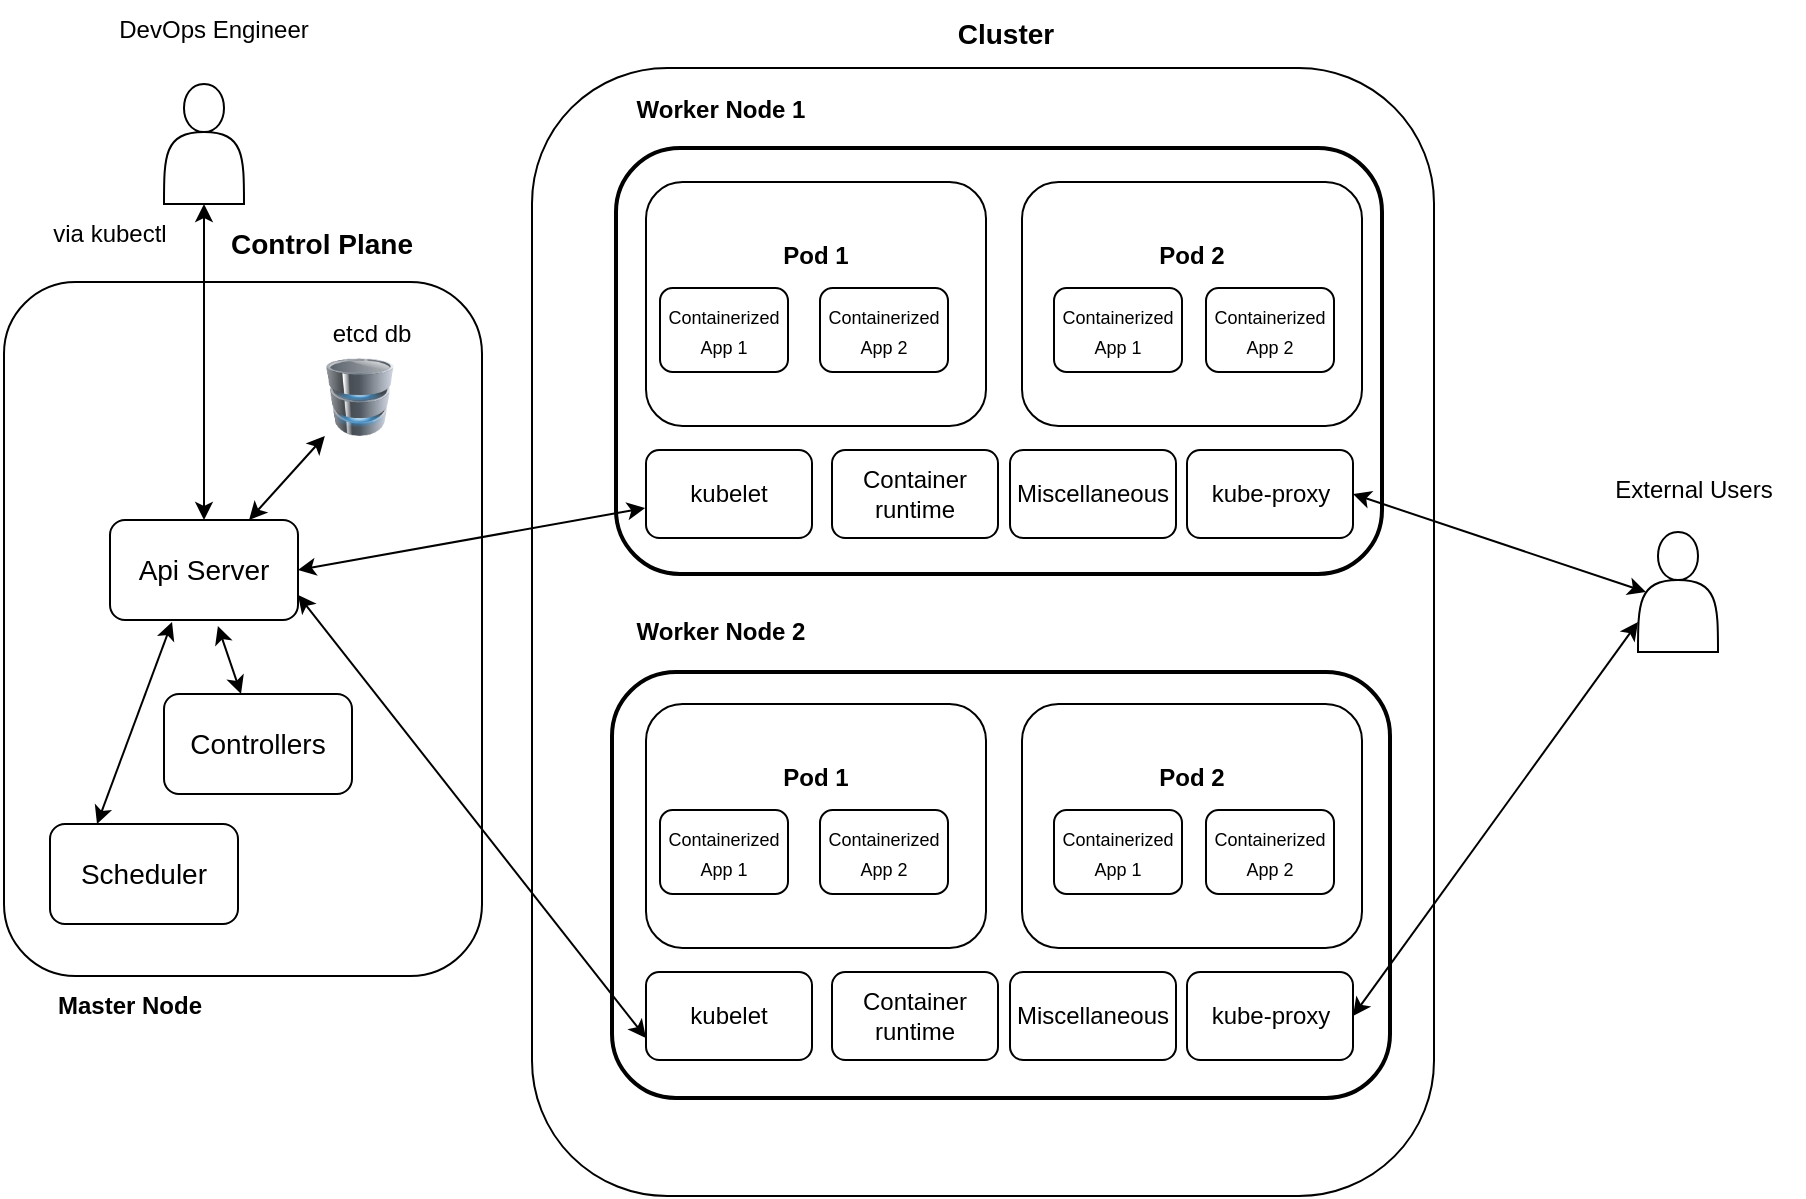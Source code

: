 <mxfile version="20.8.20" type="github">
  <diagram name="Page-1" id="udBJM-X7W0BlwFVBB_-y">
    <mxGraphModel dx="1434" dy="796" grid="0" gridSize="10" guides="1" tooltips="1" connect="1" arrows="1" fold="1" page="1" pageScale="1" pageWidth="1654" pageHeight="1169" math="0" shadow="0">
      <root>
        <mxCell id="0" />
        <mxCell id="1" parent="0" />
        <mxCell id="DTQv2m_cvqpgpinM3lIj-1" value="&lt;b&gt;Pod 1&lt;/b&gt;" style="rounded=1;whiteSpace=wrap;html=1;spacingBottom=48;" vertex="1" parent="1">
          <mxGeometry x="638" y="148" width="170" height="122" as="geometry" />
        </mxCell>
        <mxCell id="DTQv2m_cvqpgpinM3lIj-2" value="&lt;font style=&quot;font-size: 9px;&quot;&gt;Containerized &lt;br&gt;App 1&lt;/font&gt;" style="rounded=1;whiteSpace=wrap;html=1;" vertex="1" parent="1">
          <mxGeometry x="645" y="201" width="64" height="42" as="geometry" />
        </mxCell>
        <mxCell id="DTQv2m_cvqpgpinM3lIj-3" value="&lt;font style=&quot;font-size: 9px;&quot;&gt;Containerized &lt;br&gt;App 2&lt;/font&gt;" style="rounded=1;whiteSpace=wrap;html=1;" vertex="1" parent="1">
          <mxGeometry x="725" y="201" width="64" height="42" as="geometry" />
        </mxCell>
        <mxCell id="DTQv2m_cvqpgpinM3lIj-4" value="&lt;b&gt;Pod 2&lt;/b&gt;" style="rounded=1;whiteSpace=wrap;html=1;spacingBottom=48;" vertex="1" parent="1">
          <mxGeometry x="826" y="148" width="170" height="122" as="geometry" />
        </mxCell>
        <mxCell id="DTQv2m_cvqpgpinM3lIj-5" value="&lt;font style=&quot;font-size: 9px;&quot;&gt;Containerized &lt;br&gt;App 1&lt;/font&gt;" style="rounded=1;whiteSpace=wrap;html=1;" vertex="1" parent="1">
          <mxGeometry x="842" y="201" width="64" height="42" as="geometry" />
        </mxCell>
        <mxCell id="DTQv2m_cvqpgpinM3lIj-6" value="&lt;font style=&quot;font-size: 9px;&quot;&gt;Containerized &lt;br&gt;App 2&lt;/font&gt;" style="rounded=1;whiteSpace=wrap;html=1;" vertex="1" parent="1">
          <mxGeometry x="918" y="201" width="64" height="42" as="geometry" />
        </mxCell>
        <mxCell id="DTQv2m_cvqpgpinM3lIj-7" value="&lt;font style=&quot;font-size: 12px;&quot;&gt;kubelet&lt;/font&gt;" style="rounded=1;whiteSpace=wrap;html=1;fontSize=9;" vertex="1" parent="1">
          <mxGeometry x="638" y="282" width="83" height="44" as="geometry" />
        </mxCell>
        <mxCell id="DTQv2m_cvqpgpinM3lIj-8" value="&lt;span style=&quot;font-size: 12px;&quot;&gt;kube-proxy&lt;/span&gt;" style="rounded=1;whiteSpace=wrap;html=1;fontSize=9;" vertex="1" parent="1">
          <mxGeometry x="908.5" y="282" width="83" height="44" as="geometry" />
        </mxCell>
        <mxCell id="DTQv2m_cvqpgpinM3lIj-9" value="&lt;font style=&quot;font-size: 12px;&quot;&gt;Container runtime&lt;/font&gt;" style="rounded=1;whiteSpace=wrap;html=1;fontSize=9;" vertex="1" parent="1">
          <mxGeometry x="731" y="282" width="83" height="44" as="geometry" />
        </mxCell>
        <mxCell id="DTQv2m_cvqpgpinM3lIj-10" value="&lt;font style=&quot;font-size: 12px;&quot;&gt;Miscellaneous&lt;/font&gt;" style="rounded=1;whiteSpace=wrap;html=1;fontSize=9;" vertex="1" parent="1">
          <mxGeometry x="820" y="282" width="83" height="44" as="geometry" />
        </mxCell>
        <mxCell id="DTQv2m_cvqpgpinM3lIj-11" value="" style="rounded=1;whiteSpace=wrap;html=1;fontSize=12;fillColor=none;strokeWidth=2;" vertex="1" parent="1">
          <mxGeometry x="623" y="131" width="383" height="213" as="geometry" />
        </mxCell>
        <mxCell id="DTQv2m_cvqpgpinM3lIj-12" value="&lt;b&gt;Worker Node 1&lt;/b&gt;" style="text;html=1;strokeColor=none;fillColor=none;align=center;verticalAlign=middle;whiteSpace=wrap;rounded=0;fontSize=12;" vertex="1" parent="1">
          <mxGeometry x="627" y="97" width="97" height="30" as="geometry" />
        </mxCell>
        <mxCell id="DTQv2m_cvqpgpinM3lIj-13" value="&lt;b&gt;Pod 1&lt;/b&gt;" style="rounded=1;whiteSpace=wrap;html=1;spacingBottom=48;" vertex="1" parent="1">
          <mxGeometry x="638" y="409" width="170" height="122" as="geometry" />
        </mxCell>
        <mxCell id="DTQv2m_cvqpgpinM3lIj-14" value="&lt;font style=&quot;font-size: 9px;&quot;&gt;Containerized &lt;br&gt;App 1&lt;/font&gt;" style="rounded=1;whiteSpace=wrap;html=1;" vertex="1" parent="1">
          <mxGeometry x="645" y="462" width="64" height="42" as="geometry" />
        </mxCell>
        <mxCell id="DTQv2m_cvqpgpinM3lIj-15" value="&lt;font style=&quot;font-size: 9px;&quot;&gt;Containerized &lt;br&gt;App 2&lt;/font&gt;" style="rounded=1;whiteSpace=wrap;html=1;" vertex="1" parent="1">
          <mxGeometry x="725" y="462" width="64" height="42" as="geometry" />
        </mxCell>
        <mxCell id="DTQv2m_cvqpgpinM3lIj-16" value="&lt;b&gt;Pod 2&lt;/b&gt;" style="rounded=1;whiteSpace=wrap;html=1;spacingBottom=48;" vertex="1" parent="1">
          <mxGeometry x="826" y="409" width="170" height="122" as="geometry" />
        </mxCell>
        <mxCell id="DTQv2m_cvqpgpinM3lIj-17" value="&lt;font style=&quot;font-size: 9px;&quot;&gt;Containerized &lt;br&gt;App 1&lt;/font&gt;" style="rounded=1;whiteSpace=wrap;html=1;" vertex="1" parent="1">
          <mxGeometry x="842" y="462" width="64" height="42" as="geometry" />
        </mxCell>
        <mxCell id="DTQv2m_cvqpgpinM3lIj-18" value="&lt;font style=&quot;font-size: 9px;&quot;&gt;Containerized &lt;br&gt;App 2&lt;/font&gt;" style="rounded=1;whiteSpace=wrap;html=1;" vertex="1" parent="1">
          <mxGeometry x="918" y="462" width="64" height="42" as="geometry" />
        </mxCell>
        <mxCell id="DTQv2m_cvqpgpinM3lIj-19" value="&lt;font style=&quot;font-size: 12px;&quot;&gt;kubelet&lt;/font&gt;" style="rounded=1;whiteSpace=wrap;html=1;fontSize=9;" vertex="1" parent="1">
          <mxGeometry x="638" y="543" width="83" height="44" as="geometry" />
        </mxCell>
        <mxCell id="DTQv2m_cvqpgpinM3lIj-20" value="&lt;span style=&quot;font-size: 12px;&quot;&gt;kube-proxy&lt;/span&gt;" style="rounded=1;whiteSpace=wrap;html=1;fontSize=9;" vertex="1" parent="1">
          <mxGeometry x="908.5" y="543" width="83" height="44" as="geometry" />
        </mxCell>
        <mxCell id="DTQv2m_cvqpgpinM3lIj-21" value="&lt;font style=&quot;font-size: 12px;&quot;&gt;Container runtime&lt;/font&gt;" style="rounded=1;whiteSpace=wrap;html=1;fontSize=9;" vertex="1" parent="1">
          <mxGeometry x="731" y="543" width="83" height="44" as="geometry" />
        </mxCell>
        <mxCell id="DTQv2m_cvqpgpinM3lIj-22" value="&lt;font style=&quot;font-size: 12px;&quot;&gt;Miscellaneous&lt;/font&gt;" style="rounded=1;whiteSpace=wrap;html=1;fontSize=9;" vertex="1" parent="1">
          <mxGeometry x="820" y="543" width="83" height="44" as="geometry" />
        </mxCell>
        <mxCell id="DTQv2m_cvqpgpinM3lIj-23" value="" style="rounded=1;whiteSpace=wrap;html=1;fontSize=12;fillColor=none;strokeWidth=2;" vertex="1" parent="1">
          <mxGeometry x="621" y="393" width="389" height="213" as="geometry" />
        </mxCell>
        <mxCell id="DTQv2m_cvqpgpinM3lIj-24" value="&lt;b&gt;Worker Node 2&lt;/b&gt;" style="text;html=1;strokeColor=none;fillColor=none;align=center;verticalAlign=middle;whiteSpace=wrap;rounded=0;fontSize=12;" vertex="1" parent="1">
          <mxGeometry x="627" y="358" width="97" height="30" as="geometry" />
        </mxCell>
        <mxCell id="DTQv2m_cvqpgpinM3lIj-25" value="" style="rounded=1;whiteSpace=wrap;html=1;fontSize=12;fillColor=none;strokeWidth=1;" vertex="1" parent="1">
          <mxGeometry x="581" y="91" width="451" height="564" as="geometry" />
        </mxCell>
        <mxCell id="DTQv2m_cvqpgpinM3lIj-26" value="&lt;b&gt;&lt;font style=&quot;font-size: 14px;&quot;&gt;Cluster&lt;/font&gt;&lt;/b&gt;" style="text;html=1;strokeColor=none;fillColor=none;align=center;verticalAlign=middle;whiteSpace=wrap;rounded=0;fontSize=12;" vertex="1" parent="1">
          <mxGeometry x="763" y="59" width="110" height="30" as="geometry" />
        </mxCell>
        <mxCell id="DTQv2m_cvqpgpinM3lIj-31" value="Api Server" style="rounded=1;whiteSpace=wrap;html=1;strokeColor=#000000;strokeWidth=1;fontSize=14;fillColor=none;" vertex="1" parent="1">
          <mxGeometry x="370" y="317" width="94" height="50" as="geometry" />
        </mxCell>
        <mxCell id="DTQv2m_cvqpgpinM3lIj-33" value="" style="endArrow=classic;startArrow=classic;html=1;rounded=0;fontSize=14;entryX=1;entryY=0.5;entryDx=0;entryDy=0;exitX=0.038;exitY=0.845;exitDx=0;exitDy=0;exitPerimeter=0;" edge="1" parent="1" source="DTQv2m_cvqpgpinM3lIj-11" target="DTQv2m_cvqpgpinM3lIj-31">
          <mxGeometry width="50" height="50" relative="1" as="geometry">
            <mxPoint x="703" y="410" as="sourcePoint" />
            <mxPoint x="753" y="360" as="targetPoint" />
          </mxGeometry>
        </mxCell>
        <mxCell id="DTQv2m_cvqpgpinM3lIj-34" value="" style="endArrow=classic;startArrow=classic;html=1;rounded=0;fontSize=14;entryX=1;entryY=0.75;entryDx=0;entryDy=0;exitX=0;exitY=0.75;exitDx=0;exitDy=0;" edge="1" parent="1" source="DTQv2m_cvqpgpinM3lIj-19" target="DTQv2m_cvqpgpinM3lIj-31">
          <mxGeometry width="50" height="50" relative="1" as="geometry">
            <mxPoint x="603" y="597" as="sourcePoint" />
            <mxPoint x="446" y="420" as="targetPoint" />
          </mxGeometry>
        </mxCell>
        <mxCell id="DTQv2m_cvqpgpinM3lIj-35" value="" style="shape=actor;whiteSpace=wrap;html=1;strokeColor=#000000;strokeWidth=1;fontSize=14;fillColor=none;" vertex="1" parent="1">
          <mxGeometry x="397" y="99" width="40" height="60" as="geometry" />
        </mxCell>
        <mxCell id="DTQv2m_cvqpgpinM3lIj-36" value="" style="endArrow=classic;startArrow=classic;html=1;rounded=0;fontSize=14;entryX=0.5;entryY=0;entryDx=0;entryDy=0;exitX=0.5;exitY=1;exitDx=0;exitDy=0;" edge="1" parent="1" source="DTQv2m_cvqpgpinM3lIj-35" target="DTQv2m_cvqpgpinM3lIj-31">
          <mxGeometry width="50" height="50" relative="1" as="geometry">
            <mxPoint x="648" y="321" as="sourcePoint" />
            <mxPoint x="446" y="420" as="targetPoint" />
          </mxGeometry>
        </mxCell>
        <mxCell id="DTQv2m_cvqpgpinM3lIj-37" value="&lt;font style=&quot;font-size: 12px;&quot;&gt;via kubectl&lt;/font&gt;" style="text;html=1;strokeColor=none;fillColor=none;align=center;verticalAlign=middle;whiteSpace=wrap;rounded=0;fontSize=12;" vertex="1" parent="1">
          <mxGeometry x="315" y="159" width="110" height="30" as="geometry" />
        </mxCell>
        <mxCell id="DTQv2m_cvqpgpinM3lIj-38" value="&lt;font style=&quot;font-size: 12px;&quot;&gt;DevOps Engineer&lt;/font&gt;" style="text;html=1;strokeColor=none;fillColor=none;align=center;verticalAlign=middle;whiteSpace=wrap;rounded=0;fontSize=12;" vertex="1" parent="1">
          <mxGeometry x="367" y="57" width="110" height="30" as="geometry" />
        </mxCell>
        <mxCell id="DTQv2m_cvqpgpinM3lIj-39" value="" style="shape=actor;whiteSpace=wrap;html=1;strokeColor=#000000;strokeWidth=1;fontSize=14;fillColor=none;" vertex="1" parent="1">
          <mxGeometry x="1134" y="323" width="40" height="60" as="geometry" />
        </mxCell>
        <mxCell id="DTQv2m_cvqpgpinM3lIj-40" value="" style="endArrow=classic;startArrow=classic;html=1;rounded=0;fontSize=14;entryX=1;entryY=0.5;entryDx=0;entryDy=0;exitX=0.1;exitY=0.5;exitDx=0;exitDy=0;exitPerimeter=0;" edge="1" parent="1" source="DTQv2m_cvqpgpinM3lIj-39" target="DTQv2m_cvqpgpinM3lIj-8">
          <mxGeometry width="50" height="50" relative="1" as="geometry">
            <mxPoint x="387" y="174" as="sourcePoint" />
            <mxPoint x="1044" y="249" as="targetPoint" />
          </mxGeometry>
        </mxCell>
        <mxCell id="DTQv2m_cvqpgpinM3lIj-41" value="" style="endArrow=classic;startArrow=classic;html=1;rounded=0;fontSize=14;exitX=0;exitY=0.75;exitDx=0;exitDy=0;entryX=1;entryY=0.5;entryDx=0;entryDy=0;" edge="1" parent="1" source="DTQv2m_cvqpgpinM3lIj-39" target="DTQv2m_cvqpgpinM3lIj-20">
          <mxGeometry width="50" height="50" relative="1" as="geometry">
            <mxPoint x="1148" y="363" as="sourcePoint" />
            <mxPoint x="1067" y="554" as="targetPoint" />
          </mxGeometry>
        </mxCell>
        <mxCell id="DTQv2m_cvqpgpinM3lIj-42" value="External Users" style="text;html=1;strokeColor=none;fillColor=none;align=center;verticalAlign=middle;whiteSpace=wrap;rounded=0;fontSize=12;" vertex="1" parent="1">
          <mxGeometry x="1107" y="287" width="110" height="30" as="geometry" />
        </mxCell>
        <mxCell id="DTQv2m_cvqpgpinM3lIj-43" value="Controllers" style="rounded=1;whiteSpace=wrap;html=1;strokeColor=#000000;strokeWidth=1;fontSize=14;fillColor=none;" vertex="1" parent="1">
          <mxGeometry x="397" y="404" width="94" height="50" as="geometry" />
        </mxCell>
        <mxCell id="DTQv2m_cvqpgpinM3lIj-44" value="Scheduler" style="rounded=1;whiteSpace=wrap;html=1;strokeColor=#000000;strokeWidth=1;fontSize=14;fillColor=none;" vertex="1" parent="1">
          <mxGeometry x="340" y="469" width="94" height="50" as="geometry" />
        </mxCell>
        <mxCell id="DTQv2m_cvqpgpinM3lIj-45" value="" style="image;html=1;image=img/lib/clip_art/computers/Database_128x128.png;strokeColor=#000000;strokeWidth=1;fontSize=12;fillColor=none;" vertex="1" parent="1">
          <mxGeometry x="464" y="236" width="62" height="39" as="geometry" />
        </mxCell>
        <mxCell id="DTQv2m_cvqpgpinM3lIj-46" value="&lt;font style=&quot;font-size: 12px;&quot;&gt;etcd db&lt;/font&gt;" style="text;html=1;strokeColor=none;fillColor=none;align=center;verticalAlign=middle;whiteSpace=wrap;rounded=0;fontSize=12;" vertex="1" parent="1">
          <mxGeometry x="446" y="209" width="110" height="30" as="geometry" />
        </mxCell>
        <mxCell id="DTQv2m_cvqpgpinM3lIj-47" value="" style="endArrow=classic;startArrow=classic;html=1;rounded=0;fontSize=14;entryX=0.574;entryY=1.06;entryDx=0;entryDy=0;entryPerimeter=0;" edge="1" parent="1" source="DTQv2m_cvqpgpinM3lIj-43" target="DTQv2m_cvqpgpinM3lIj-31">
          <mxGeometry width="50" height="50" relative="1" as="geometry">
            <mxPoint x="471" y="604" as="sourcePoint" />
            <mxPoint x="297" y="383" as="targetPoint" />
          </mxGeometry>
        </mxCell>
        <mxCell id="DTQv2m_cvqpgpinM3lIj-48" value="" style="endArrow=classic;startArrow=classic;html=1;rounded=0;fontSize=14;entryX=0.33;entryY=1.02;entryDx=0;entryDy=0;entryPerimeter=0;exitX=0.25;exitY=0;exitDx=0;exitDy=0;" edge="1" parent="1" source="DTQv2m_cvqpgpinM3lIj-44" target="DTQv2m_cvqpgpinM3lIj-31">
          <mxGeometry width="50" height="50" relative="1" as="geometry">
            <mxPoint x="446" y="414" as="sourcePoint" />
            <mxPoint x="434" y="380" as="targetPoint" />
          </mxGeometry>
        </mxCell>
        <mxCell id="DTQv2m_cvqpgpinM3lIj-49" value="" style="endArrow=classic;startArrow=classic;html=1;rounded=0;fontSize=14;" edge="1" parent="1" source="DTQv2m_cvqpgpinM3lIj-45" target="DTQv2m_cvqpgpinM3lIj-31">
          <mxGeometry width="50" height="50" relative="1" as="geometry">
            <mxPoint x="446" y="414" as="sourcePoint" />
            <mxPoint x="434" y="380" as="targetPoint" />
          </mxGeometry>
        </mxCell>
        <mxCell id="DTQv2m_cvqpgpinM3lIj-50" value="" style="rounded=1;whiteSpace=wrap;html=1;fontSize=12;fillColor=none;strokeWidth=1;" vertex="1" parent="1">
          <mxGeometry x="317" y="198" width="239" height="347" as="geometry" />
        </mxCell>
        <mxCell id="DTQv2m_cvqpgpinM3lIj-51" value="&lt;b&gt;&lt;font style=&quot;font-size: 14px;&quot;&gt;Control Plane&lt;/font&gt;&lt;/b&gt;" style="text;html=1;strokeColor=none;fillColor=none;align=center;verticalAlign=middle;whiteSpace=wrap;rounded=0;fontSize=12;" vertex="1" parent="1">
          <mxGeometry x="421" y="164" width="110" height="30" as="geometry" />
        </mxCell>
        <mxCell id="DTQv2m_cvqpgpinM3lIj-52" value="&lt;b&gt;Master Node&lt;/b&gt;" style="text;html=1;strokeColor=none;fillColor=none;align=center;verticalAlign=middle;whiteSpace=wrap;rounded=0;fontSize=12;" vertex="1" parent="1">
          <mxGeometry x="342" y="545" width="76" height="30" as="geometry" />
        </mxCell>
      </root>
    </mxGraphModel>
  </diagram>
</mxfile>
